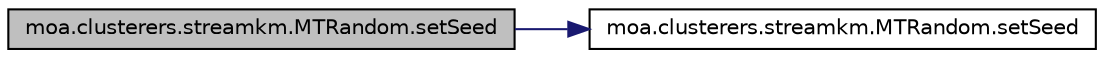 digraph G
{
  edge [fontname="Helvetica",fontsize="10",labelfontname="Helvetica",labelfontsize="10"];
  node [fontname="Helvetica",fontsize="10",shape=record];
  rankdir=LR;
  Node1 [label="moa.clusterers.streamkm.MTRandom.setSeed",height=0.2,width=0.4,color="black", fillcolor="grey75", style="filled" fontcolor="black"];
  Node1 -> Node2 [color="midnightblue",fontsize="10",style="solid",fontname="Helvetica"];
  Node2 [label="moa.clusterers.streamkm.MTRandom.setSeed",height=0.2,width=0.4,color="black", fillcolor="white", style="filled",URL="$classmoa_1_1clusterers_1_1streamkm_1_1MTRandom.html#af4f0e2909929145346c0009d8d7e6775"];
}
